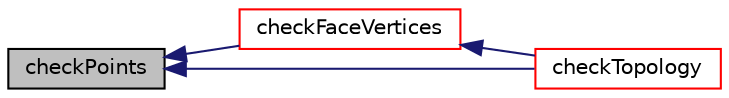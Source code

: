 digraph "checkPoints"
{
  bgcolor="transparent";
  edge [fontname="Helvetica",fontsize="10",labelfontname="Helvetica",labelfontsize="10"];
  node [fontname="Helvetica",fontsize="10",shape=record];
  rankdir="LR";
  Node1 [label="checkPoints",height=0.2,width=0.4,color="black", fillcolor="grey75", style="filled", fontcolor="black"];
  Node1 -> Node2 [dir="back",color="midnightblue",fontsize="10",style="solid",fontname="Helvetica"];
  Node2 [label="checkFaceVertices",height=0.2,width=0.4,color="red",URL="$a02018.html#a9fa655f8555fe836d9a1322d769c5c06",tooltip="Check uniqueness of face vertices. "];
  Node2 -> Node3 [dir="back",color="midnightblue",fontsize="10",style="solid",fontname="Helvetica"];
  Node3 [label="checkTopology",height=0.2,width=0.4,color="red",URL="$a02018.html#a2c0b8a8756355995e379be4b56d9cca1",tooltip="Check mesh topology for correctness. "];
  Node1 -> Node3 [dir="back",color="midnightblue",fontsize="10",style="solid",fontname="Helvetica"];
}
